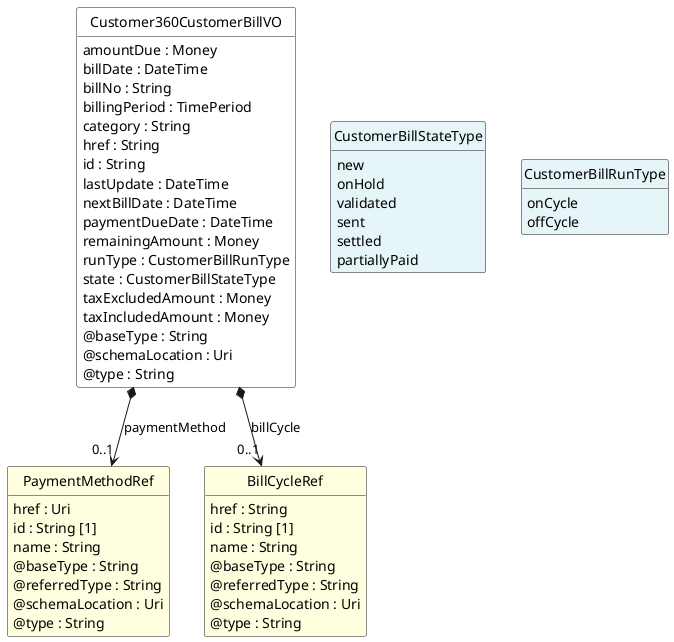 @startuml
hide circle
hide methods
hide stereotype
show <<Enumeration>> stereotype
skinparam class {
   BackgroundColor<<Enumeration>> #E6F5F7
   BackgroundColor<<Ref>> #FFFFE0
   BackgroundColor<<Pivot>> #FFFFFFF
   BackgroundColor<<SimpleType>> #E2F0DA
   BackgroundColor #FCF2E3
}

class Customer360CustomerBillVO <<Pivot>> {
    amountDue : Money
    billDate : DateTime
    billNo : String
    billingPeriod : TimePeriod
    category : String
    href : String
    id : String
    lastUpdate : DateTime
    nextBillDate : DateTime
    paymentDueDate : DateTime
    remainingAmount : Money
    runType : CustomerBillRunType
    state : CustomerBillStateType
    taxExcludedAmount : Money
    taxIncludedAmount : Money
    @baseType : String
    @schemaLocation : Uri
    @type : String
}

class CustomerBillRunType <<Enumeration>> {
    onCycle
    offCycle
}

class PaymentMethodRef  <<Ref>> {
    href : Uri
    id : String [1]
    name : String
    @baseType : String
    @referredType : String
    @schemaLocation : Uri
    @type : String
}

class CustomerBillStateType <<Enumeration>> {
    new
    onHold
    validated
    sent
    settled
    partiallyPaid
}

class BillCycleRef  <<Ref>> {
    href : String
    id : String [1]
    name : String
    @baseType : String
    @referredType : String
    @schemaLocation : Uri
    @type : String
}

Customer360CustomerBillVO -right[hidden]-> CustomerBillStateType

CustomerBillStateType -right[hidden]-> CustomerBillRunType

Customer360CustomerBillVO *-->  "0..1" BillCycleRef : billCycle

Customer360CustomerBillVO *-->  "0..1" PaymentMethodRef : paymentMethod

@enduml